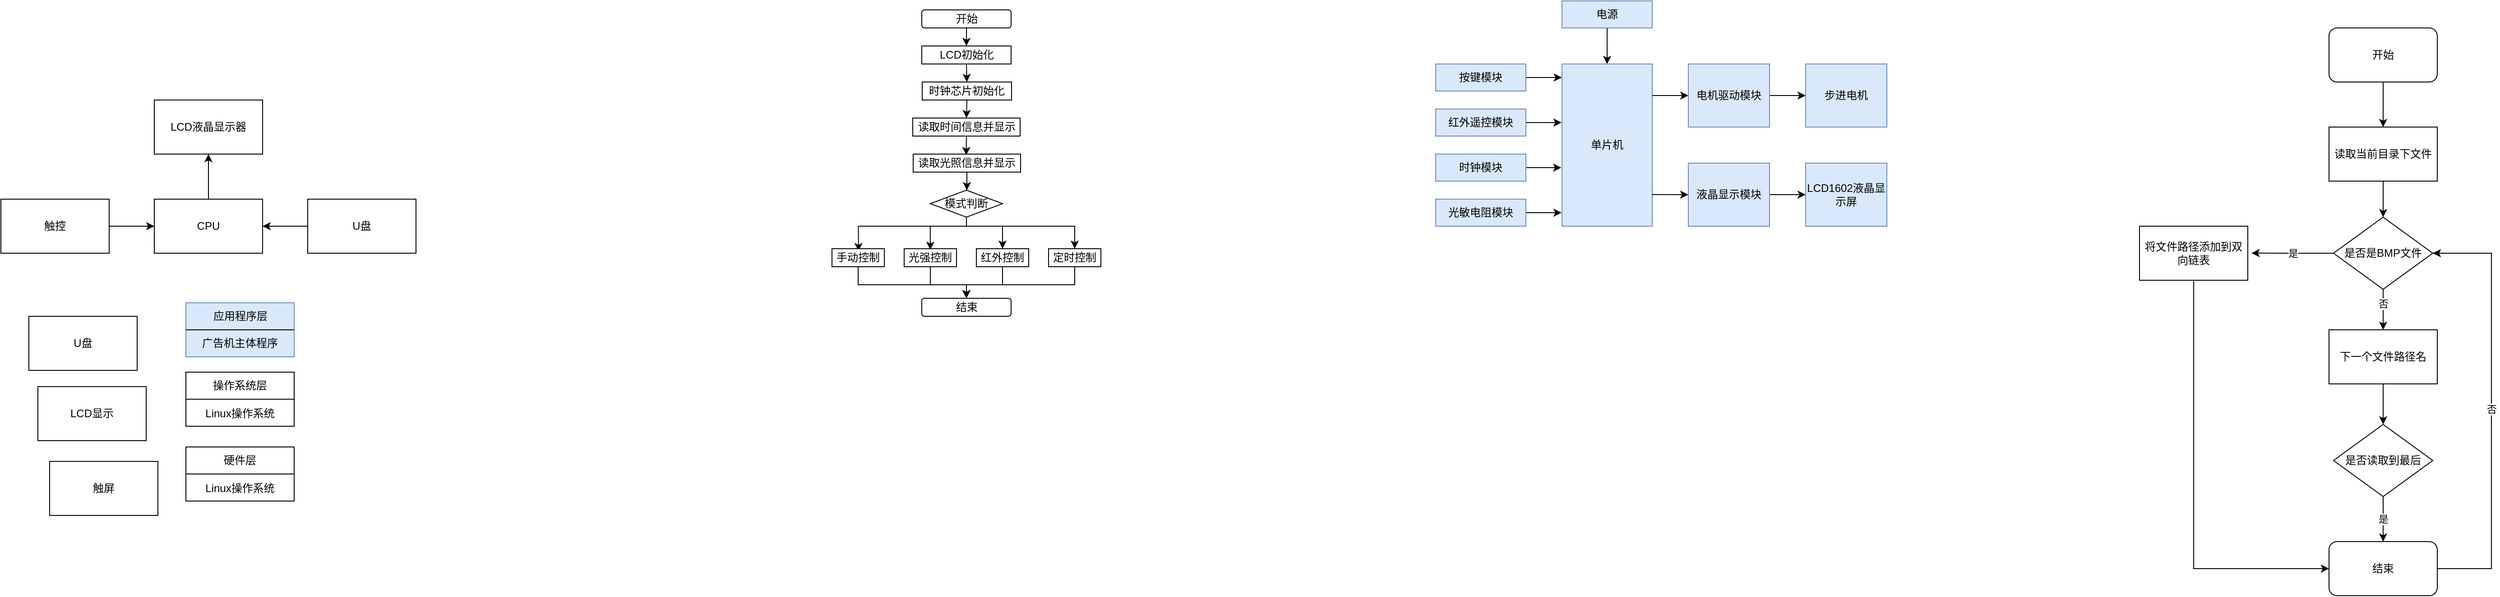 <mxfile version="21.2.7" type="github">
  <diagram name="第 1 页" id="1pbirYVuTmxY0LQ_dK6s">
    <mxGraphModel dx="1377" dy="698" grid="1" gridSize="10" guides="1" tooltips="1" connect="1" arrows="1" fold="1" page="1" pageScale="1" pageWidth="827" pageHeight="1169" background="none" math="0" shadow="0">
      <root>
        <mxCell id="0" />
        <mxCell id="1" parent="0" />
        <mxCell id="Xl7vxDRYbt0s1qtZBpX_-1" value="LCD液晶显示器" style="rounded=0;whiteSpace=wrap;html=1;" parent="1" vertex="1">
          <mxGeometry x="340" y="200" width="120" height="60" as="geometry" />
        </mxCell>
        <mxCell id="Xl7vxDRYbt0s1qtZBpX_-4" style="edgeStyle=orthogonalEdgeStyle;rounded=0;orthogonalLoop=1;jettySize=auto;html=1;exitX=0.5;exitY=0;exitDx=0;exitDy=0;entryX=0.5;entryY=1;entryDx=0;entryDy=0;" parent="1" source="Xl7vxDRYbt0s1qtZBpX_-3" target="Xl7vxDRYbt0s1qtZBpX_-1" edge="1">
          <mxGeometry relative="1" as="geometry" />
        </mxCell>
        <mxCell id="Xl7vxDRYbt0s1qtZBpX_-3" value="CPU" style="rounded=0;whiteSpace=wrap;html=1;" parent="1" vertex="1">
          <mxGeometry x="340" y="310" width="120" height="60" as="geometry" />
        </mxCell>
        <mxCell id="Xl7vxDRYbt0s1qtZBpX_-8" style="edgeStyle=orthogonalEdgeStyle;rounded=0;orthogonalLoop=1;jettySize=auto;html=1;exitX=1;exitY=0.5;exitDx=0;exitDy=0;entryX=0;entryY=0.5;entryDx=0;entryDy=0;" parent="1" source="Xl7vxDRYbt0s1qtZBpX_-5" target="Xl7vxDRYbt0s1qtZBpX_-3" edge="1">
          <mxGeometry relative="1" as="geometry" />
        </mxCell>
        <mxCell id="Xl7vxDRYbt0s1qtZBpX_-5" value="触控" style="rounded=0;whiteSpace=wrap;html=1;" parent="1" vertex="1">
          <mxGeometry x="170" y="310" width="120" height="60" as="geometry" />
        </mxCell>
        <mxCell id="Xl7vxDRYbt0s1qtZBpX_-7" style="edgeStyle=orthogonalEdgeStyle;rounded=0;orthogonalLoop=1;jettySize=auto;html=1;exitX=0;exitY=0.5;exitDx=0;exitDy=0;" parent="1" source="Xl7vxDRYbt0s1qtZBpX_-6" target="Xl7vxDRYbt0s1qtZBpX_-3" edge="1">
          <mxGeometry relative="1" as="geometry" />
        </mxCell>
        <mxCell id="Xl7vxDRYbt0s1qtZBpX_-6" value="U盘" style="rounded=0;whiteSpace=wrap;html=1;" parent="1" vertex="1">
          <mxGeometry x="510" y="310" width="120" height="60" as="geometry" />
        </mxCell>
        <mxCell id="S_i-ToaBZ4BGEfhSy9do-2" value="" style="rounded=0;whiteSpace=wrap;html=1;fillColor=#dae8fc;strokeColor=#6c8ebf;" parent="1" vertex="1">
          <mxGeometry x="375" y="425" width="120" height="60" as="geometry" />
        </mxCell>
        <mxCell id="S_i-ToaBZ4BGEfhSy9do-4" value="LCD显示" style="rounded=0;whiteSpace=wrap;html=1;" parent="1" vertex="1">
          <mxGeometry x="211" y="518" width="120" height="60" as="geometry" />
        </mxCell>
        <mxCell id="S_i-ToaBZ4BGEfhSy9do-7" value="U盘" style="rounded=0;whiteSpace=wrap;html=1;" parent="1" vertex="1">
          <mxGeometry x="201" y="440" width="120" height="60" as="geometry" />
        </mxCell>
        <mxCell id="S_i-ToaBZ4BGEfhSy9do-8" value="触屏" style="rounded=0;whiteSpace=wrap;html=1;" parent="1" vertex="1">
          <mxGeometry x="224" y="601" width="120" height="60" as="geometry" />
        </mxCell>
        <mxCell id="S_i-ToaBZ4BGEfhSy9do-10" value="" style="endArrow=none;html=1;rounded=0;exitX=0;exitY=0.5;exitDx=0;exitDy=0;entryX=1;entryY=0.5;entryDx=0;entryDy=0;" parent="1" source="S_i-ToaBZ4BGEfhSy9do-2" target="S_i-ToaBZ4BGEfhSy9do-2" edge="1">
          <mxGeometry width="50" height="50" relative="1" as="geometry">
            <mxPoint x="475" y="507" as="sourcePoint" />
            <mxPoint x="525" y="457" as="targetPoint" />
          </mxGeometry>
        </mxCell>
        <mxCell id="S_i-ToaBZ4BGEfhSy9do-11" value="应用程序层" style="text;strokeColor=none;align=center;fillColor=none;html=1;verticalAlign=middle;whiteSpace=wrap;rounded=0;" parent="1" vertex="1">
          <mxGeometry x="400.5" y="425" width="69" height="30" as="geometry" />
        </mxCell>
        <mxCell id="S_i-ToaBZ4BGEfhSy9do-12" value="广告机主体程序" style="text;strokeColor=none;align=center;fillColor=none;html=1;verticalAlign=middle;whiteSpace=wrap;rounded=0;" parent="1" vertex="1">
          <mxGeometry x="389" y="455" width="92" height="30" as="geometry" />
        </mxCell>
        <mxCell id="S_i-ToaBZ4BGEfhSy9do-13" value="" style="rounded=0;whiteSpace=wrap;html=1;" parent="1" vertex="1">
          <mxGeometry x="375" y="502" width="120" height="60" as="geometry" />
        </mxCell>
        <mxCell id="S_i-ToaBZ4BGEfhSy9do-14" value="" style="endArrow=none;html=1;rounded=0;exitX=0;exitY=0.5;exitDx=0;exitDy=0;entryX=1;entryY=0.5;entryDx=0;entryDy=0;" parent="1" source="S_i-ToaBZ4BGEfhSy9do-13" target="S_i-ToaBZ4BGEfhSy9do-13" edge="1">
          <mxGeometry width="50" height="50" relative="1" as="geometry">
            <mxPoint x="481" y="514" as="sourcePoint" />
            <mxPoint x="531" y="464" as="targetPoint" />
          </mxGeometry>
        </mxCell>
        <mxCell id="S_i-ToaBZ4BGEfhSy9do-19" value="Linux操作系统" style="text;strokeColor=none;align=center;fillColor=none;html=1;verticalAlign=middle;whiteSpace=wrap;rounded=0;" parent="1" vertex="1">
          <mxGeometry x="389" y="533" width="92" height="30" as="geometry" />
        </mxCell>
        <mxCell id="S_i-ToaBZ4BGEfhSy9do-20" value="操作系统层" style="text;strokeColor=none;align=center;fillColor=none;html=1;verticalAlign=middle;whiteSpace=wrap;rounded=0;" parent="1" vertex="1">
          <mxGeometry x="389" y="502" width="92" height="30" as="geometry" />
        </mxCell>
        <mxCell id="S_i-ToaBZ4BGEfhSy9do-21" value="" style="rounded=0;whiteSpace=wrap;html=1;" parent="1" vertex="1">
          <mxGeometry x="375" y="585" width="120" height="60" as="geometry" />
        </mxCell>
        <mxCell id="S_i-ToaBZ4BGEfhSy9do-22" value="" style="endArrow=none;html=1;rounded=0;exitX=0;exitY=0.5;exitDx=0;exitDy=0;entryX=1;entryY=0.5;entryDx=0;entryDy=0;" parent="1" source="S_i-ToaBZ4BGEfhSy9do-21" target="S_i-ToaBZ4BGEfhSy9do-21" edge="1">
          <mxGeometry width="50" height="50" relative="1" as="geometry">
            <mxPoint x="481" y="597" as="sourcePoint" />
            <mxPoint x="531" y="547" as="targetPoint" />
          </mxGeometry>
        </mxCell>
        <mxCell id="S_i-ToaBZ4BGEfhSy9do-23" value="Linux操作系统" style="text;strokeColor=none;align=center;fillColor=none;html=1;verticalAlign=middle;whiteSpace=wrap;rounded=0;" parent="1" vertex="1">
          <mxGeometry x="389" y="616" width="92" height="30" as="geometry" />
        </mxCell>
        <mxCell id="S_i-ToaBZ4BGEfhSy9do-24" value="硬件层" style="text;strokeColor=none;align=center;fillColor=none;html=1;verticalAlign=middle;whiteSpace=wrap;rounded=0;" parent="1" vertex="1">
          <mxGeometry x="389" y="585" width="92" height="30" as="geometry" />
        </mxCell>
        <mxCell id="UXYYCV9TnuVSODTEF9GF-24" style="edgeStyle=orthogonalEdgeStyle;rounded=0;orthogonalLoop=1;jettySize=auto;html=1;exitX=0.5;exitY=1;exitDx=0;exitDy=0;entryX=0.5;entryY=0;entryDx=0;entryDy=0;" parent="1" source="UXYYCV9TnuVSODTEF9GF-1" target="UXYYCV9TnuVSODTEF9GF-2" edge="1">
          <mxGeometry relative="1" as="geometry" />
        </mxCell>
        <mxCell id="UXYYCV9TnuVSODTEF9GF-1" value="开始" style="rounded=1;whiteSpace=wrap;html=1;" parent="1" vertex="1">
          <mxGeometry x="1190.5" y="100" width="99" height="20" as="geometry" />
        </mxCell>
        <mxCell id="UXYYCV9TnuVSODTEF9GF-25" style="edgeStyle=orthogonalEdgeStyle;rounded=0;orthogonalLoop=1;jettySize=auto;html=1;exitX=0.5;exitY=1;exitDx=0;exitDy=0;entryX=0.5;entryY=0;entryDx=0;entryDy=0;" parent="1" source="UXYYCV9TnuVSODTEF9GF-2" target="UXYYCV9TnuVSODTEF9GF-3" edge="1">
          <mxGeometry relative="1" as="geometry" />
        </mxCell>
        <mxCell id="UXYYCV9TnuVSODTEF9GF-2" value="LCD初始化" style="rounded=0;whiteSpace=wrap;html=1;" parent="1" vertex="1">
          <mxGeometry x="1190.5" y="140" width="99" height="20" as="geometry" />
        </mxCell>
        <mxCell id="UXYYCV9TnuVSODTEF9GF-26" style="edgeStyle=orthogonalEdgeStyle;rounded=0;orthogonalLoop=1;jettySize=auto;html=1;exitX=0.5;exitY=1;exitDx=0;exitDy=0;entryX=0.5;entryY=0;entryDx=0;entryDy=0;" parent="1" source="UXYYCV9TnuVSODTEF9GF-3" target="UXYYCV9TnuVSODTEF9GF-4" edge="1">
          <mxGeometry relative="1" as="geometry" />
        </mxCell>
        <mxCell id="UXYYCV9TnuVSODTEF9GF-3" value="时钟芯片初始化" style="rounded=0;whiteSpace=wrap;html=1;" parent="1" vertex="1">
          <mxGeometry x="1191" y="180" width="99" height="20" as="geometry" />
        </mxCell>
        <mxCell id="UXYYCV9TnuVSODTEF9GF-28" style="edgeStyle=orthogonalEdgeStyle;rounded=0;orthogonalLoop=1;jettySize=auto;html=1;exitX=0.5;exitY=1;exitDx=0;exitDy=0;entryX=0.494;entryY=0.055;entryDx=0;entryDy=0;entryPerimeter=0;" parent="1" source="UXYYCV9TnuVSODTEF9GF-4" target="UXYYCV9TnuVSODTEF9GF-5" edge="1">
          <mxGeometry relative="1" as="geometry" />
        </mxCell>
        <mxCell id="UXYYCV9TnuVSODTEF9GF-4" value="读取时间信息并显示" style="rounded=0;whiteSpace=wrap;html=1;" parent="1" vertex="1">
          <mxGeometry x="1180.5" y="220" width="119" height="20" as="geometry" />
        </mxCell>
        <mxCell id="UXYYCV9TnuVSODTEF9GF-30" style="edgeStyle=orthogonalEdgeStyle;rounded=0;orthogonalLoop=1;jettySize=auto;html=1;exitX=0.5;exitY=1;exitDx=0;exitDy=0;entryX=0.506;entryY=0.003;entryDx=0;entryDy=0;entryPerimeter=0;" parent="1" source="UXYYCV9TnuVSODTEF9GF-5" target="UXYYCV9TnuVSODTEF9GF-6" edge="1">
          <mxGeometry relative="1" as="geometry" />
        </mxCell>
        <mxCell id="UXYYCV9TnuVSODTEF9GF-5" value="读取光照信息并显示" style="rounded=0;whiteSpace=wrap;html=1;" parent="1" vertex="1">
          <mxGeometry x="1181" y="260" width="119" height="20" as="geometry" />
        </mxCell>
        <mxCell id="UXYYCV9TnuVSODTEF9GF-16" style="edgeStyle=orthogonalEdgeStyle;rounded=0;orthogonalLoop=1;jettySize=auto;html=1;exitX=0.5;exitY=1;exitDx=0;exitDy=0;entryX=0.506;entryY=0.133;entryDx=0;entryDy=0;entryPerimeter=0;" parent="1" source="UXYYCV9TnuVSODTEF9GF-6" target="UXYYCV9TnuVSODTEF9GF-8" edge="1">
          <mxGeometry relative="1" as="geometry">
            <Array as="points">
              <mxPoint x="1240" y="340" />
              <mxPoint x="1120" y="340" />
            </Array>
          </mxGeometry>
        </mxCell>
        <mxCell id="UXYYCV9TnuVSODTEF9GF-17" style="edgeStyle=orthogonalEdgeStyle;rounded=0;orthogonalLoop=1;jettySize=auto;html=1;exitX=0.5;exitY=1;exitDx=0;exitDy=0;entryX=0.499;entryY=0.061;entryDx=0;entryDy=0;entryPerimeter=0;" parent="1" source="UXYYCV9TnuVSODTEF9GF-6" target="UXYYCV9TnuVSODTEF9GF-9" edge="1">
          <mxGeometry relative="1" as="geometry">
            <Array as="points">
              <mxPoint x="1240" y="340" />
              <mxPoint x="1200" y="340" />
            </Array>
          </mxGeometry>
        </mxCell>
        <mxCell id="UXYYCV9TnuVSODTEF9GF-18" style="edgeStyle=orthogonalEdgeStyle;rounded=0;orthogonalLoop=1;jettySize=auto;html=1;exitX=0.5;exitY=1;exitDx=0;exitDy=0;entryX=0.5;entryY=0;entryDx=0;entryDy=0;" parent="1" source="UXYYCV9TnuVSODTEF9GF-6" target="UXYYCV9TnuVSODTEF9GF-10" edge="1">
          <mxGeometry relative="1" as="geometry">
            <Array as="points">
              <mxPoint x="1240" y="340" />
              <mxPoint x="1280" y="340" />
            </Array>
          </mxGeometry>
        </mxCell>
        <mxCell id="UXYYCV9TnuVSODTEF9GF-19" style="edgeStyle=orthogonalEdgeStyle;rounded=0;orthogonalLoop=1;jettySize=auto;html=1;exitX=0.5;exitY=1;exitDx=0;exitDy=0;entryX=0.5;entryY=0;entryDx=0;entryDy=0;" parent="1" source="UXYYCV9TnuVSODTEF9GF-6" target="UXYYCV9TnuVSODTEF9GF-11" edge="1">
          <mxGeometry relative="1" as="geometry">
            <Array as="points">
              <mxPoint x="1240" y="340" />
              <mxPoint x="1360" y="340" />
            </Array>
          </mxGeometry>
        </mxCell>
        <mxCell id="UXYYCV9TnuVSODTEF9GF-6" value="模式判断" style="rhombus;whiteSpace=wrap;html=1;" parent="1" vertex="1">
          <mxGeometry x="1200" y="300" width="80" height="30" as="geometry" />
        </mxCell>
        <mxCell id="UXYYCV9TnuVSODTEF9GF-20" style="edgeStyle=orthogonalEdgeStyle;rounded=0;orthogonalLoop=1;jettySize=auto;html=1;exitX=0.5;exitY=1;exitDx=0;exitDy=0;entryX=0.5;entryY=0;entryDx=0;entryDy=0;" parent="1" source="UXYYCV9TnuVSODTEF9GF-8" target="UXYYCV9TnuVSODTEF9GF-12" edge="1">
          <mxGeometry relative="1" as="geometry">
            <Array as="points">
              <mxPoint x="1120" y="405" />
              <mxPoint x="1240" y="405" />
            </Array>
          </mxGeometry>
        </mxCell>
        <mxCell id="UXYYCV9TnuVSODTEF9GF-8" value="手动控制" style="rounded=0;whiteSpace=wrap;html=1;" parent="1" vertex="1">
          <mxGeometry x="1091" y="365" width="58" height="20" as="geometry" />
        </mxCell>
        <mxCell id="UXYYCV9TnuVSODTEF9GF-21" style="edgeStyle=orthogonalEdgeStyle;rounded=0;orthogonalLoop=1;jettySize=auto;html=1;exitX=0.5;exitY=1;exitDx=0;exitDy=0;entryX=0.5;entryY=0;entryDx=0;entryDy=0;" parent="1" source="UXYYCV9TnuVSODTEF9GF-9" target="UXYYCV9TnuVSODTEF9GF-12" edge="1">
          <mxGeometry relative="1" as="geometry" />
        </mxCell>
        <mxCell id="UXYYCV9TnuVSODTEF9GF-9" value="光强控制" style="rounded=0;whiteSpace=wrap;html=1;" parent="1" vertex="1">
          <mxGeometry x="1171" y="365" width="58" height="20" as="geometry" />
        </mxCell>
        <mxCell id="UXYYCV9TnuVSODTEF9GF-22" style="edgeStyle=orthogonalEdgeStyle;rounded=0;orthogonalLoop=1;jettySize=auto;html=1;exitX=0.5;exitY=1;exitDx=0;exitDy=0;entryX=0.5;entryY=0;entryDx=0;entryDy=0;" parent="1" source="UXYYCV9TnuVSODTEF9GF-10" target="UXYYCV9TnuVSODTEF9GF-12" edge="1">
          <mxGeometry relative="1" as="geometry" />
        </mxCell>
        <mxCell id="UXYYCV9TnuVSODTEF9GF-10" value="红外控制" style="rounded=0;whiteSpace=wrap;html=1;" parent="1" vertex="1">
          <mxGeometry x="1251" y="365" width="58" height="20" as="geometry" />
        </mxCell>
        <mxCell id="UXYYCV9TnuVSODTEF9GF-23" style="edgeStyle=orthogonalEdgeStyle;rounded=0;orthogonalLoop=1;jettySize=auto;html=1;exitX=0.5;exitY=1;exitDx=0;exitDy=0;entryX=0.5;entryY=0;entryDx=0;entryDy=0;" parent="1" source="UXYYCV9TnuVSODTEF9GF-11" target="UXYYCV9TnuVSODTEF9GF-12" edge="1">
          <mxGeometry relative="1" as="geometry">
            <Array as="points">
              <mxPoint x="1360" y="405" />
              <mxPoint x="1240" y="405" />
            </Array>
          </mxGeometry>
        </mxCell>
        <mxCell id="UXYYCV9TnuVSODTEF9GF-11" value="定时控制" style="rounded=0;whiteSpace=wrap;html=1;" parent="1" vertex="1">
          <mxGeometry x="1331" y="365" width="58" height="20" as="geometry" />
        </mxCell>
        <mxCell id="UXYYCV9TnuVSODTEF9GF-12" value="结束" style="rounded=1;whiteSpace=wrap;html=1;" parent="1" vertex="1">
          <mxGeometry x="1190.5" y="420" width="99" height="20" as="geometry" />
        </mxCell>
        <mxCell id="UXYYCV9TnuVSODTEF9GF-59" style="edgeStyle=orthogonalEdgeStyle;rounded=0;orthogonalLoop=1;jettySize=auto;html=1;exitX=0.5;exitY=1;exitDx=0;exitDy=0;entryX=0.5;entryY=0;entryDx=0;entryDy=0;" parent="1" source="UXYYCV9TnuVSODTEF9GF-38" target="UXYYCV9TnuVSODTEF9GF-44" edge="1">
          <mxGeometry relative="1" as="geometry" />
        </mxCell>
        <mxCell id="UXYYCV9TnuVSODTEF9GF-38" value="电源" style="rounded=0;whiteSpace=wrap;html=1;fillColor=#dae8fc;strokeColor=#6c8ebf;" parent="1" vertex="1">
          <mxGeometry x="1900" y="90" width="100" height="30" as="geometry" />
        </mxCell>
        <mxCell id="UXYYCV9TnuVSODTEF9GF-51" style="edgeStyle=orthogonalEdgeStyle;rounded=0;orthogonalLoop=1;jettySize=auto;html=1;exitX=1;exitY=0.5;exitDx=0;exitDy=0;entryX=-0.005;entryY=0.363;entryDx=0;entryDy=0;entryPerimeter=0;" parent="1" source="UXYYCV9TnuVSODTEF9GF-39" target="UXYYCV9TnuVSODTEF9GF-44" edge="1">
          <mxGeometry relative="1" as="geometry" />
        </mxCell>
        <mxCell id="UXYYCV9TnuVSODTEF9GF-39" value="红外遥控模块" style="rounded=0;whiteSpace=wrap;html=1;fillColor=#dae8fc;strokeColor=#6c8ebf;" parent="1" vertex="1">
          <mxGeometry x="1760" y="210" width="100" height="30" as="geometry" />
        </mxCell>
        <mxCell id="UXYYCV9TnuVSODTEF9GF-50" style="edgeStyle=orthogonalEdgeStyle;rounded=0;orthogonalLoop=1;jettySize=auto;html=1;exitX=1;exitY=0.5;exitDx=0;exitDy=0;entryX=-0.002;entryY=0.082;entryDx=0;entryDy=0;entryPerimeter=0;" parent="1" source="UXYYCV9TnuVSODTEF9GF-40" target="UXYYCV9TnuVSODTEF9GF-44" edge="1">
          <mxGeometry relative="1" as="geometry">
            <mxPoint x="1920" y="130" as="targetPoint" />
          </mxGeometry>
        </mxCell>
        <mxCell id="UXYYCV9TnuVSODTEF9GF-40" value="按键模块" style="rounded=0;whiteSpace=wrap;html=1;fillColor=#dae8fc;strokeColor=#6c8ebf;" parent="1" vertex="1">
          <mxGeometry x="1760" y="160" width="100" height="30" as="geometry" />
        </mxCell>
        <mxCell id="UXYYCV9TnuVSODTEF9GF-52" style="edgeStyle=orthogonalEdgeStyle;rounded=0;orthogonalLoop=1;jettySize=auto;html=1;exitX=1;exitY=0.5;exitDx=0;exitDy=0;entryX=-0.008;entryY=0.636;entryDx=0;entryDy=0;entryPerimeter=0;" parent="1" source="UXYYCV9TnuVSODTEF9GF-41" target="UXYYCV9TnuVSODTEF9GF-44" edge="1">
          <mxGeometry relative="1" as="geometry" />
        </mxCell>
        <mxCell id="UXYYCV9TnuVSODTEF9GF-41" value="时钟模块" style="rounded=0;whiteSpace=wrap;html=1;fillColor=#dae8fc;strokeColor=#6c8ebf;" parent="1" vertex="1">
          <mxGeometry x="1760" y="260" width="100" height="30" as="geometry" />
        </mxCell>
        <mxCell id="UXYYCV9TnuVSODTEF9GF-53" style="edgeStyle=orthogonalEdgeStyle;rounded=0;orthogonalLoop=1;jettySize=auto;html=1;exitX=1;exitY=0.5;exitDx=0;exitDy=0;entryX=-0.005;entryY=0.917;entryDx=0;entryDy=0;entryPerimeter=0;" parent="1" source="UXYYCV9TnuVSODTEF9GF-42" target="UXYYCV9TnuVSODTEF9GF-44" edge="1">
          <mxGeometry relative="1" as="geometry" />
        </mxCell>
        <mxCell id="UXYYCV9TnuVSODTEF9GF-42" value="光敏电阻模块" style="rounded=0;whiteSpace=wrap;html=1;fillColor=#dae8fc;strokeColor=#6c8ebf;" parent="1" vertex="1">
          <mxGeometry x="1760" y="310" width="100" height="30" as="geometry" />
        </mxCell>
        <mxCell id="UXYYCV9TnuVSODTEF9GF-44" value="单片机" style="rounded=0;whiteSpace=wrap;html=1;fillColor=#dae8fc;strokeColor=#6c8ebf;" parent="1" vertex="1">
          <mxGeometry x="1900" y="160" width="100" height="180" as="geometry" />
        </mxCell>
        <mxCell id="UXYYCV9TnuVSODTEF9GF-58" style="edgeStyle=orthogonalEdgeStyle;rounded=0;orthogonalLoop=1;jettySize=auto;html=1;exitX=1;exitY=0.5;exitDx=0;exitDy=0;entryX=0;entryY=0.5;entryDx=0;entryDy=0;" parent="1" source="UXYYCV9TnuVSODTEF9GF-45" target="UXYYCV9TnuVSODTEF9GF-47" edge="1">
          <mxGeometry relative="1" as="geometry" />
        </mxCell>
        <mxCell id="UXYYCV9TnuVSODTEF9GF-45" value="电机驱动模块" style="rounded=0;whiteSpace=wrap;html=1;fillColor=#dae8fc;strokeColor=#6c8ebf;" parent="1" vertex="1">
          <mxGeometry x="2040" y="160" width="90" height="70" as="geometry" />
        </mxCell>
        <mxCell id="UXYYCV9TnuVSODTEF9GF-57" style="edgeStyle=orthogonalEdgeStyle;rounded=0;orthogonalLoop=1;jettySize=auto;html=1;exitX=1;exitY=0.5;exitDx=0;exitDy=0;entryX=0;entryY=0.5;entryDx=0;entryDy=0;" parent="1" source="UXYYCV9TnuVSODTEF9GF-46" target="UXYYCV9TnuVSODTEF9GF-48" edge="1">
          <mxGeometry relative="1" as="geometry" />
        </mxCell>
        <mxCell id="UXYYCV9TnuVSODTEF9GF-46" value="液晶显示模块" style="rounded=0;whiteSpace=wrap;html=1;fillColor=#dae8fc;strokeColor=#6c8ebf;" parent="1" vertex="1">
          <mxGeometry x="2040" y="270" width="90" height="70" as="geometry" />
        </mxCell>
        <mxCell id="UXYYCV9TnuVSODTEF9GF-47" value="步进电机" style="rounded=0;whiteSpace=wrap;html=1;fillColor=#dae8fc;strokeColor=#6c8ebf;" parent="1" vertex="1">
          <mxGeometry x="2170" y="160" width="90" height="70" as="geometry" />
        </mxCell>
        <mxCell id="UXYYCV9TnuVSODTEF9GF-48" value="LCD1602液晶显示屏" style="rounded=0;whiteSpace=wrap;html=1;fillColor=#dae8fc;strokeColor=#6c8ebf;" parent="1" vertex="1">
          <mxGeometry x="2170" y="270" width="90" height="70" as="geometry" />
        </mxCell>
        <mxCell id="UXYYCV9TnuVSODTEF9GF-55" value="" style="endArrow=classic;html=1;rounded=0;entryX=0;entryY=0.5;entryDx=0;entryDy=0;" parent="1" target="UXYYCV9TnuVSODTEF9GF-45" edge="1">
          <mxGeometry width="50" height="50" relative="1" as="geometry">
            <mxPoint x="2000" y="195" as="sourcePoint" />
            <mxPoint x="2090" y="180" as="targetPoint" />
          </mxGeometry>
        </mxCell>
        <mxCell id="UXYYCV9TnuVSODTEF9GF-56" value="" style="endArrow=classic;html=1;rounded=0;exitX=0.998;exitY=0.805;exitDx=0;exitDy=0;exitPerimeter=0;entryX=0;entryY=0.5;entryDx=0;entryDy=0;" parent="1" source="UXYYCV9TnuVSODTEF9GF-44" target="UXYYCV9TnuVSODTEF9GF-46" edge="1">
          <mxGeometry width="50" height="50" relative="1" as="geometry">
            <mxPoint x="2010" y="210" as="sourcePoint" />
            <mxPoint x="2049" y="210" as="targetPoint" />
          </mxGeometry>
        </mxCell>
        <mxCell id="vrbVYTq3Wv0uUNsKWjks-12" style="edgeStyle=orthogonalEdgeStyle;rounded=0;orthogonalLoop=1;jettySize=auto;html=1;exitX=0.5;exitY=1;exitDx=0;exitDy=0;entryX=0.5;entryY=0;entryDx=0;entryDy=0;" edge="1" parent="1" source="vrbVYTq3Wv0uUNsKWjks-4" target="vrbVYTq3Wv0uUNsKWjks-5">
          <mxGeometry relative="1" as="geometry" />
        </mxCell>
        <mxCell id="vrbVYTq3Wv0uUNsKWjks-4" value="开始" style="rounded=1;whiteSpace=wrap;html=1;" vertex="1" parent="1">
          <mxGeometry x="2750" y="120" width="120" height="60" as="geometry" />
        </mxCell>
        <mxCell id="vrbVYTq3Wv0uUNsKWjks-13" style="edgeStyle=orthogonalEdgeStyle;rounded=0;orthogonalLoop=1;jettySize=auto;html=1;exitX=0.5;exitY=1;exitDx=0;exitDy=0;entryX=0.5;entryY=0;entryDx=0;entryDy=0;" edge="1" parent="1" source="vrbVYTq3Wv0uUNsKWjks-5" target="vrbVYTq3Wv0uUNsKWjks-6">
          <mxGeometry relative="1" as="geometry" />
        </mxCell>
        <mxCell id="vrbVYTq3Wv0uUNsKWjks-5" value="读取当前目录下文件" style="rounded=0;whiteSpace=wrap;html=1;" vertex="1" parent="1">
          <mxGeometry x="2750" y="230" width="120" height="60" as="geometry" />
        </mxCell>
        <mxCell id="vrbVYTq3Wv0uUNsKWjks-14" value="是" style="edgeStyle=orthogonalEdgeStyle;rounded=0;orthogonalLoop=1;jettySize=auto;html=1;exitX=0;exitY=0.5;exitDx=0;exitDy=0;entryX=1.035;entryY=0.498;entryDx=0;entryDy=0;entryPerimeter=0;" edge="1" parent="1" source="vrbVYTq3Wv0uUNsKWjks-6" target="vrbVYTq3Wv0uUNsKWjks-8">
          <mxGeometry relative="1" as="geometry" />
        </mxCell>
        <mxCell id="vrbVYTq3Wv0uUNsKWjks-16" style="edgeStyle=orthogonalEdgeStyle;rounded=0;orthogonalLoop=1;jettySize=auto;html=1;exitX=0.5;exitY=1;exitDx=0;exitDy=0;entryX=0.5;entryY=0;entryDx=0;entryDy=0;" edge="1" parent="1" source="vrbVYTq3Wv0uUNsKWjks-6" target="vrbVYTq3Wv0uUNsKWjks-7">
          <mxGeometry relative="1" as="geometry" />
        </mxCell>
        <mxCell id="vrbVYTq3Wv0uUNsKWjks-17" value="否" style="edgeLabel;html=1;align=center;verticalAlign=middle;resizable=0;points=[];" vertex="1" connectable="0" parent="vrbVYTq3Wv0uUNsKWjks-16">
          <mxGeometry x="-0.292" relative="1" as="geometry">
            <mxPoint as="offset" />
          </mxGeometry>
        </mxCell>
        <mxCell id="vrbVYTq3Wv0uUNsKWjks-6" value="是否是BMP文件" style="rhombus;whiteSpace=wrap;html=1;" vertex="1" parent="1">
          <mxGeometry x="2755" y="330" width="110" height="80" as="geometry" />
        </mxCell>
        <mxCell id="vrbVYTq3Wv0uUNsKWjks-18" style="edgeStyle=orthogonalEdgeStyle;rounded=0;orthogonalLoop=1;jettySize=auto;html=1;exitX=0.5;exitY=1;exitDx=0;exitDy=0;entryX=0.5;entryY=0;entryDx=0;entryDy=0;" edge="1" parent="1" source="vrbVYTq3Wv0uUNsKWjks-7" target="vrbVYTq3Wv0uUNsKWjks-10">
          <mxGeometry relative="1" as="geometry" />
        </mxCell>
        <mxCell id="vrbVYTq3Wv0uUNsKWjks-7" value="下一个文件路径名" style="rounded=0;whiteSpace=wrap;html=1;" vertex="1" parent="1">
          <mxGeometry x="2750" y="455" width="120" height="60" as="geometry" />
        </mxCell>
        <mxCell id="vrbVYTq3Wv0uUNsKWjks-19" style="edgeStyle=orthogonalEdgeStyle;rounded=0;orthogonalLoop=1;jettySize=auto;html=1;exitX=0.5;exitY=1;exitDx=0;exitDy=0;entryX=0;entryY=0.5;entryDx=0;entryDy=0;" edge="1" parent="1" source="vrbVYTq3Wv0uUNsKWjks-8" target="vrbVYTq3Wv0uUNsKWjks-11">
          <mxGeometry relative="1" as="geometry" />
        </mxCell>
        <mxCell id="vrbVYTq3Wv0uUNsKWjks-8" value="将文件路径添加到双向链表" style="rounded=0;whiteSpace=wrap;html=1;" vertex="1" parent="1">
          <mxGeometry x="2540" y="340" width="120" height="60" as="geometry" />
        </mxCell>
        <mxCell id="vrbVYTq3Wv0uUNsKWjks-20" value="是" style="edgeStyle=orthogonalEdgeStyle;rounded=0;orthogonalLoop=1;jettySize=auto;html=1;exitX=0.5;exitY=1;exitDx=0;exitDy=0;entryX=0.5;entryY=0;entryDx=0;entryDy=0;" edge="1" parent="1" source="vrbVYTq3Wv0uUNsKWjks-10" target="vrbVYTq3Wv0uUNsKWjks-11">
          <mxGeometry relative="1" as="geometry" />
        </mxCell>
        <mxCell id="vrbVYTq3Wv0uUNsKWjks-10" value="是否读取到最后" style="rhombus;whiteSpace=wrap;html=1;" vertex="1" parent="1">
          <mxGeometry x="2755" y="560" width="110" height="80" as="geometry" />
        </mxCell>
        <mxCell id="vrbVYTq3Wv0uUNsKWjks-22" value="否" style="edgeStyle=orthogonalEdgeStyle;rounded=0;orthogonalLoop=1;jettySize=auto;html=1;exitX=1;exitY=0.5;exitDx=0;exitDy=0;entryX=1;entryY=0.5;entryDx=0;entryDy=0;" edge="1" parent="1" source="vrbVYTq3Wv0uUNsKWjks-11" target="vrbVYTq3Wv0uUNsKWjks-6">
          <mxGeometry relative="1" as="geometry">
            <Array as="points">
              <mxPoint x="2930" y="720" />
              <mxPoint x="2930" y="370" />
            </Array>
          </mxGeometry>
        </mxCell>
        <mxCell id="vrbVYTq3Wv0uUNsKWjks-11" value="结束" style="rounded=1;whiteSpace=wrap;html=1;" vertex="1" parent="1">
          <mxGeometry x="2750" y="690" width="120" height="60" as="geometry" />
        </mxCell>
      </root>
    </mxGraphModel>
  </diagram>
</mxfile>

